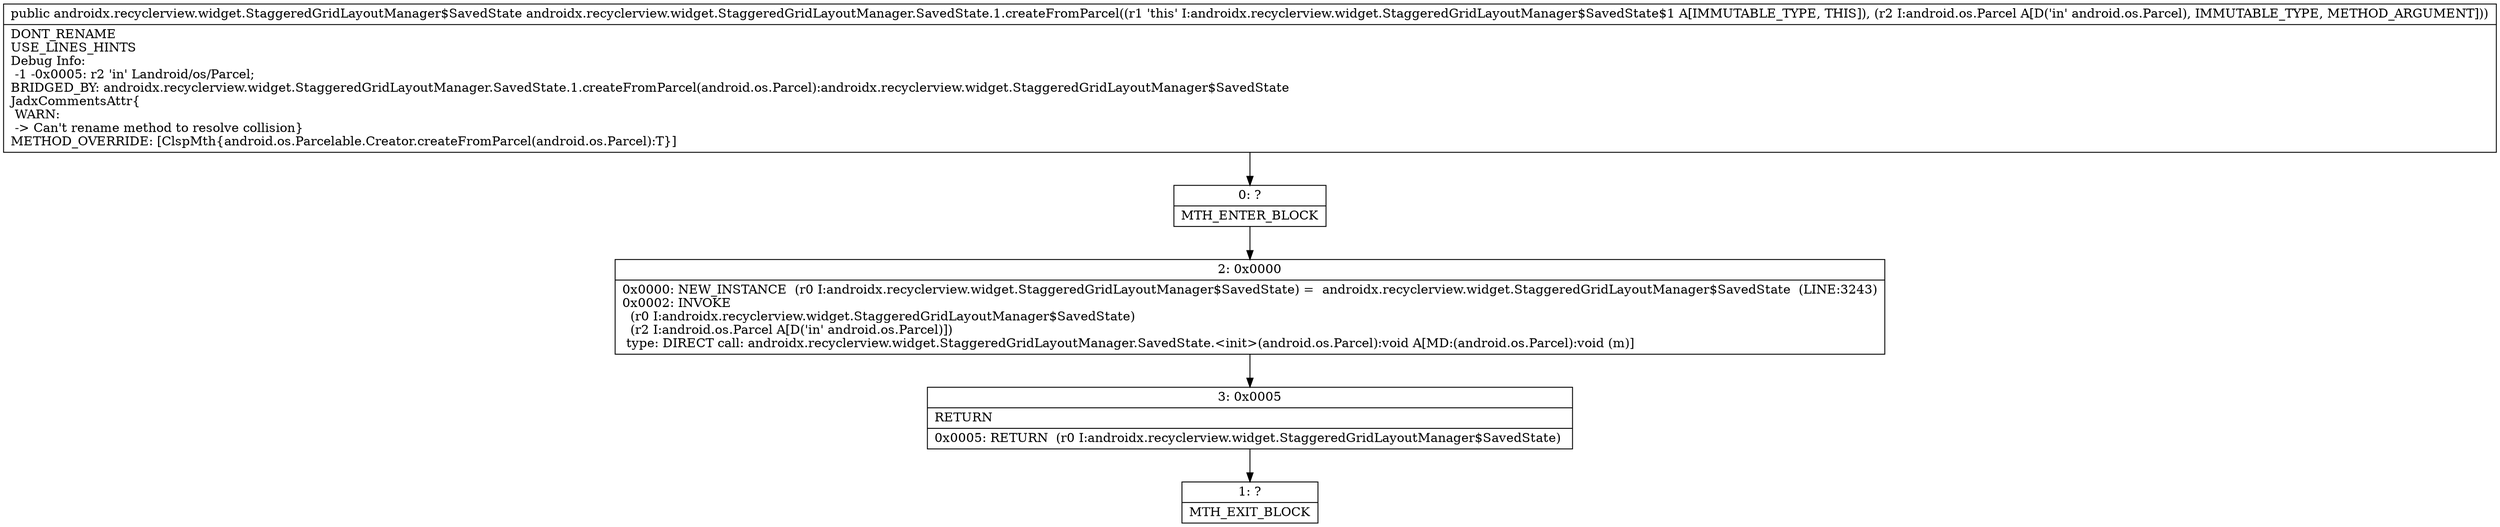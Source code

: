 digraph "CFG forandroidx.recyclerview.widget.StaggeredGridLayoutManager.SavedState.1.createFromParcel(Landroid\/os\/Parcel;)Landroidx\/recyclerview\/widget\/StaggeredGridLayoutManager$SavedState;" {
Node_0 [shape=record,label="{0\:\ ?|MTH_ENTER_BLOCK\l}"];
Node_2 [shape=record,label="{2\:\ 0x0000|0x0000: NEW_INSTANCE  (r0 I:androidx.recyclerview.widget.StaggeredGridLayoutManager$SavedState) =  androidx.recyclerview.widget.StaggeredGridLayoutManager$SavedState  (LINE:3243)\l0x0002: INVOKE  \l  (r0 I:androidx.recyclerview.widget.StaggeredGridLayoutManager$SavedState)\l  (r2 I:android.os.Parcel A[D('in' android.os.Parcel)])\l type: DIRECT call: androidx.recyclerview.widget.StaggeredGridLayoutManager.SavedState.\<init\>(android.os.Parcel):void A[MD:(android.os.Parcel):void (m)]\l}"];
Node_3 [shape=record,label="{3\:\ 0x0005|RETURN\l|0x0005: RETURN  (r0 I:androidx.recyclerview.widget.StaggeredGridLayoutManager$SavedState) \l}"];
Node_1 [shape=record,label="{1\:\ ?|MTH_EXIT_BLOCK\l}"];
MethodNode[shape=record,label="{public androidx.recyclerview.widget.StaggeredGridLayoutManager$SavedState androidx.recyclerview.widget.StaggeredGridLayoutManager.SavedState.1.createFromParcel((r1 'this' I:androidx.recyclerview.widget.StaggeredGridLayoutManager$SavedState$1 A[IMMUTABLE_TYPE, THIS]), (r2 I:android.os.Parcel A[D('in' android.os.Parcel), IMMUTABLE_TYPE, METHOD_ARGUMENT]))  | DONT_RENAME\lUSE_LINES_HINTS\lDebug Info:\l  \-1 \-0x0005: r2 'in' Landroid\/os\/Parcel;\lBRIDGED_BY: androidx.recyclerview.widget.StaggeredGridLayoutManager.SavedState.1.createFromParcel(android.os.Parcel):androidx.recyclerview.widget.StaggeredGridLayoutManager$SavedState\lJadxCommentsAttr\{\l WARN: \l \-\> Can't rename method to resolve collision\}\lMETHOD_OVERRIDE: [ClspMth\{android.os.Parcelable.Creator.createFromParcel(android.os.Parcel):T\}]\l}"];
MethodNode -> Node_0;Node_0 -> Node_2;
Node_2 -> Node_3;
Node_3 -> Node_1;
}

